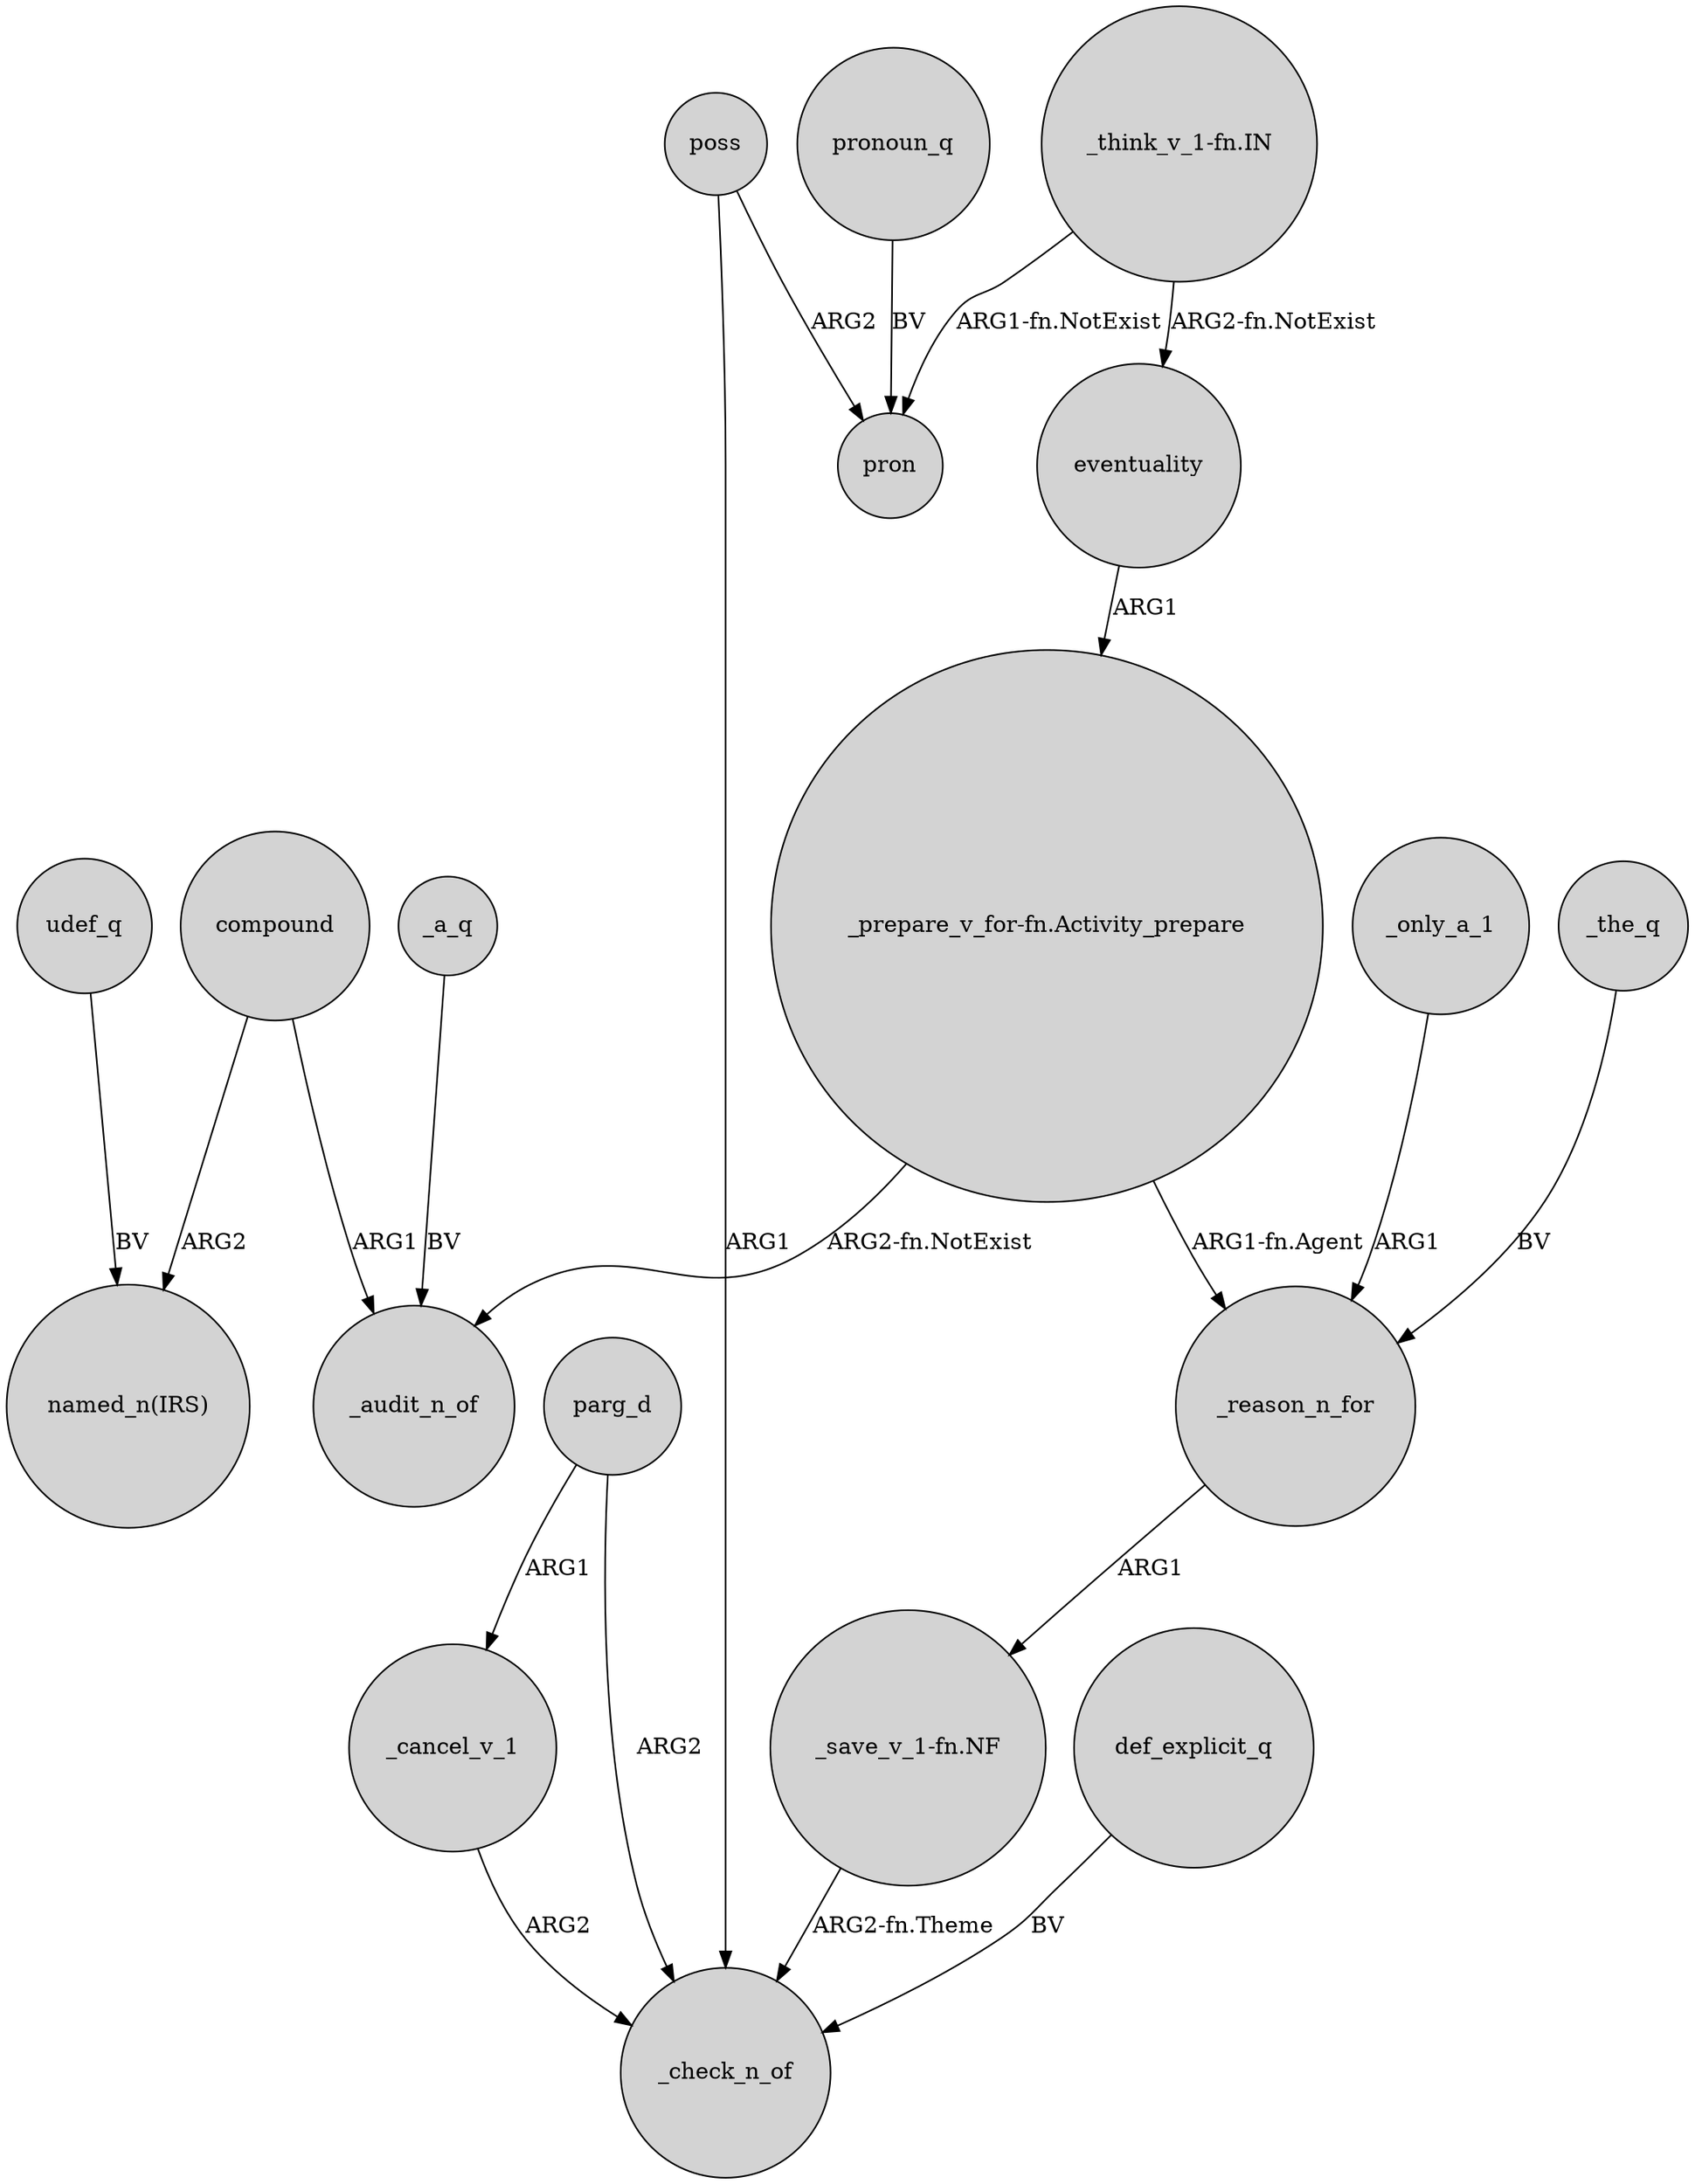 digraph {
	node [shape=circle style=filled]
	"_prepare_v_for-fn.Activity_prepare" -> _audit_n_of [label="ARG2-fn.NotExist"]
	_cancel_v_1 -> _check_n_of [label=ARG2]
	poss -> pron [label=ARG2]
	"_think_v_1-fn.IN" -> pron [label="ARG1-fn.NotExist"]
	_a_q -> _audit_n_of [label=BV]
	eventuality -> "_prepare_v_for-fn.Activity_prepare" [label=ARG1]
	"_think_v_1-fn.IN" -> eventuality [label="ARG2-fn.NotExist"]
	pronoun_q -> pron [label=BV]
	parg_d -> _check_n_of [label=ARG2]
	"_save_v_1-fn.NF" -> _check_n_of [label="ARG2-fn.Theme"]
	compound -> _audit_n_of [label=ARG1]
	def_explicit_q -> _check_n_of [label=BV]
	compound -> "named_n(IRS)" [label=ARG2]
	_only_a_1 -> _reason_n_for [label=ARG1]
	"_prepare_v_for-fn.Activity_prepare" -> _reason_n_for [label="ARG1-fn.Agent"]
	udef_q -> "named_n(IRS)" [label=BV]
	_reason_n_for -> "_save_v_1-fn.NF" [label=ARG1]
	_the_q -> _reason_n_for [label=BV]
	parg_d -> _cancel_v_1 [label=ARG1]
	poss -> _check_n_of [label=ARG1]
}
